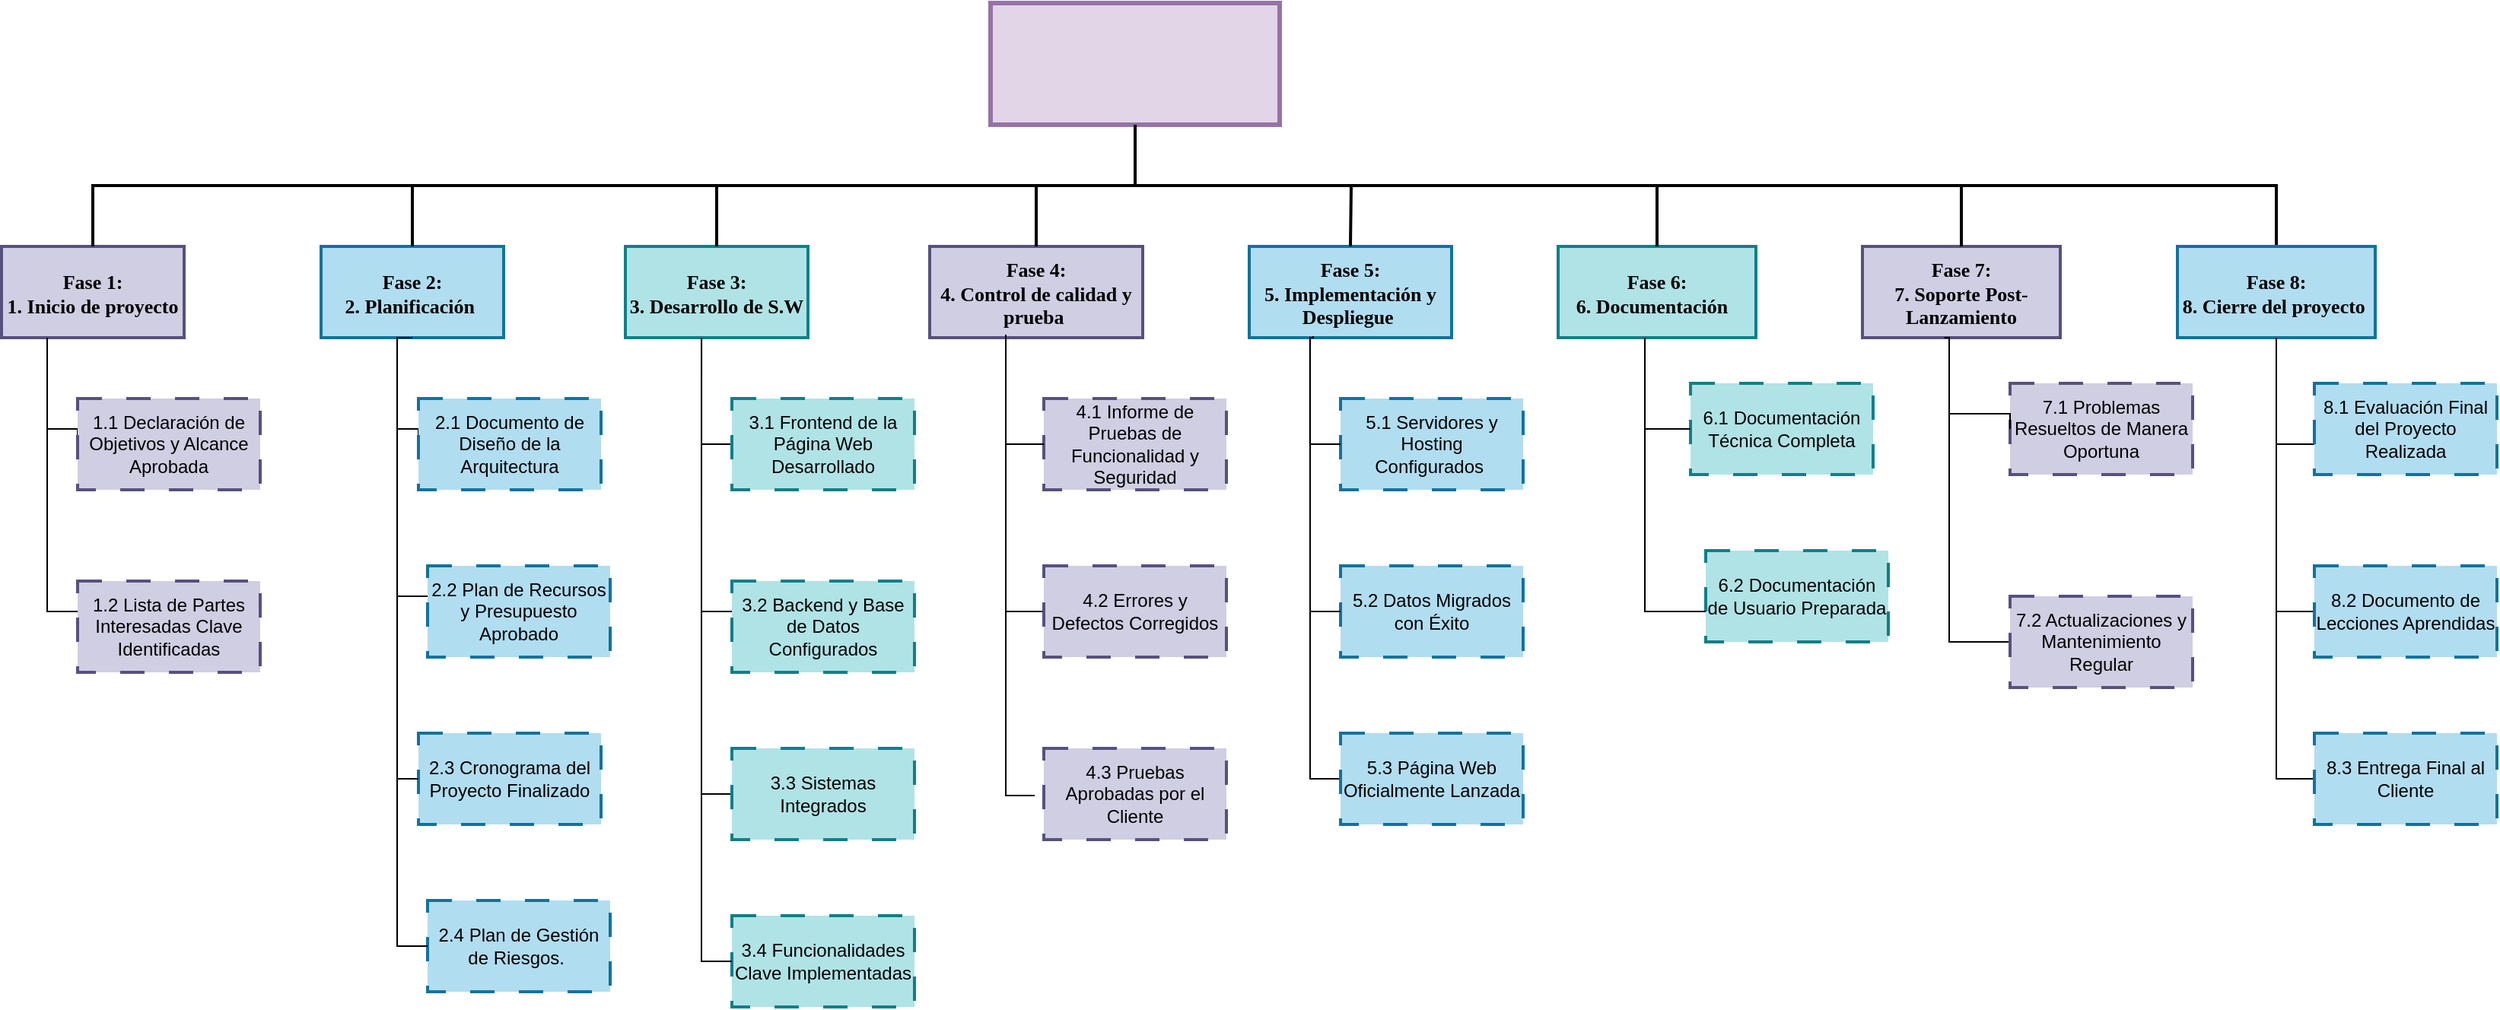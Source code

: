 <mxfile version="24.7.13" pages="2">
  <diagram name="Página-1" id="dmavFgnjhd2z2ebTDOk5">
    <mxGraphModel dx="574" dy="543" grid="1" gridSize="10" guides="1" tooltips="1" connect="1" arrows="1" fold="1" page="1" pageScale="1" pageWidth="827" pageHeight="1169" math="0" shadow="0">
      <root>
        <mxCell id="0" />
        <mxCell id="1" parent="0" />
        <mxCell id="fni1aQUFRlmlosRBr0KQ-1" style="edgeStyle=orthogonalEdgeStyle;rounded=0;orthogonalLoop=1;jettySize=auto;html=1;endArrow=none;endFill=0;entryX=0.5;entryY=0;entryDx=0;entryDy=0;strokeWidth=2;" edge="1" parent="1" source="fni1aQUFRlmlosRBr0KQ-2" target="fni1aQUFRlmlosRBr0KQ-17">
          <mxGeometry relative="1" as="geometry">
            <Array as="points">
              <mxPoint x="825" y="140" />
              <mxPoint x="1575" y="140" />
            </Array>
          </mxGeometry>
        </mxCell>
        <mxCell id="fni1aQUFRlmlosRBr0KQ-2" value="&lt;div&gt;&lt;br&gt;&lt;/div&gt;&lt;div&gt;&lt;br&gt;&lt;/div&gt;" style="rounded=0;whiteSpace=wrap;html=1;fillColor=#e1d5e7;strokeColor=#9673a6;strokeWidth=3;fontStyle=1;fontFamily=Lucida Console;fontSize=13;gradientColor=none;" vertex="1" parent="1">
          <mxGeometry x="730" y="20" width="190" height="80" as="geometry" />
        </mxCell>
        <mxCell id="fni1aQUFRlmlosRBr0KQ-3" style="edgeStyle=orthogonalEdgeStyle;rounded=0;orthogonalLoop=1;jettySize=auto;html=1;entryX=0;entryY=0.5;entryDx=0;entryDy=0;endArrow=none;endFill=0;" edge="1" parent="1" source="fni1aQUFRlmlosRBr0KQ-4" target="fni1aQUFRlmlosRBr0KQ-25">
          <mxGeometry relative="1" as="geometry">
            <Array as="points">
              <mxPoint x="110" y="300" />
              <mxPoint x="130" y="300" />
            </Array>
          </mxGeometry>
        </mxCell>
        <mxCell id="fni1aQUFRlmlosRBr0KQ-4" value="Fase 1: &lt;br&gt;1. Inicio de proyecto&lt;span id=&quot;docs-internal-guid-090d682f-7fff-e78a-64ff-5123927d296b&quot; style=&quot;font-size: 13px;&quot;&gt;&lt;/span&gt;&lt;span id=&quot;docs-internal-guid-090d682f-7fff-e78a-64ff-5123927d296b&quot; style=&quot;font-size: 13px;&quot;&gt;&lt;/span&gt;&lt;span id=&quot;docs-internal-guid-090d682f-7fff-e78a-64ff-5123927d296b&quot; style=&quot;font-size: 13px;&quot;&gt;&lt;/span&gt;&lt;span id=&quot;docs-internal-guid-090d682f-7fff-e78a-64ff-5123927d296b&quot; style=&quot;font-size: 13px;&quot;&gt;&lt;/span&gt;&lt;span id=&quot;docs-internal-guid-090d682f-7fff-e78a-64ff-5123927d296b&quot; style=&quot;font-size: 13px;&quot;&gt;&lt;/span&gt;&lt;span id=&quot;docs-internal-guid-090d682f-7fff-e78a-64ff-5123927d296b&quot; style=&quot;font-size: 13px;&quot;&gt;&lt;/span&gt;&lt;span id=&quot;docs-internal-guid-090d682f-7fff-e78a-64ff-5123927d296b&quot; style=&quot;font-size: 13px;&quot;&gt;&lt;/span&gt;" style="rounded=0;whiteSpace=wrap;html=1;fillColor=#d0cee2;strokeColor=#56517e;strokeWidth=2;fontFamily=Comic Sans MS;fontSize=13;fontStyle=1;spacingTop=1;spacing=0;spacingLeft=0;" vertex="1" parent="1">
          <mxGeometry x="80" y="180" width="120" height="60" as="geometry" />
        </mxCell>
        <mxCell id="fni1aQUFRlmlosRBr0KQ-5" style="edgeStyle=orthogonalEdgeStyle;rounded=0;orthogonalLoop=1;jettySize=auto;html=1;entryX=0;entryY=0.5;entryDx=0;entryDy=0;endArrow=none;endFill=0;" edge="1" parent="1" source="fni1aQUFRlmlosRBr0KQ-6" target="fni1aQUFRlmlosRBr0KQ-28">
          <mxGeometry relative="1" as="geometry">
            <Array as="points">
              <mxPoint x="340" y="300" />
              <mxPoint x="354" y="300" />
            </Array>
          </mxGeometry>
        </mxCell>
        <mxCell id="fni1aQUFRlmlosRBr0KQ-6" value="Fase 2: &lt;br&gt;2. Planificación&amp;nbsp;" style="rounded=0;whiteSpace=wrap;html=1;fillColor=#b1ddf0;strokeColor=#10739e;strokeWidth=2;fontFamily=Comic Sans MS;fontSize=13;fontStyle=1;spacingTop=1;spacing=0;spacingLeft=0;" vertex="1" parent="1">
          <mxGeometry x="290" y="180" width="120" height="60" as="geometry" />
        </mxCell>
        <mxCell id="fni1aQUFRlmlosRBr0KQ-7" style="edgeStyle=orthogonalEdgeStyle;rounded=0;orthogonalLoop=1;jettySize=auto;html=1;entryX=0;entryY=0.5;entryDx=0;entryDy=0;endArrow=none;endFill=0;" edge="1" parent="1" source="fni1aQUFRlmlosRBr0KQ-8" target="fni1aQUFRlmlosRBr0KQ-38">
          <mxGeometry relative="1" as="geometry">
            <Array as="points">
              <mxPoint x="540" y="540" />
            </Array>
          </mxGeometry>
        </mxCell>
        <mxCell id="fni1aQUFRlmlosRBr0KQ-8" value="Fase 3: &lt;br&gt;3. Desarrollo de S.W" style="rounded=0;whiteSpace=wrap;html=1;fillColor=#b0e3e6;strokeColor=#0e8088;strokeWidth=2;fontFamily=Comic Sans MS;fontSize=13;fontStyle=1;spacingTop=1;spacing=0;spacingLeft=0;" vertex="1" parent="1">
          <mxGeometry x="490" y="180" width="120" height="60" as="geometry" />
        </mxCell>
        <mxCell id="fni1aQUFRlmlosRBr0KQ-9" style="edgeStyle=orthogonalEdgeStyle;rounded=0;orthogonalLoop=1;jettySize=auto;html=1;entryX=-0.05;entryY=0.517;entryDx=0;entryDy=0;endArrow=none;endFill=0;entryPerimeter=0;" edge="1" parent="1" source="fni1aQUFRlmlosRBr0KQ-10" target="fni1aQUFRlmlosRBr0KQ-41">
          <mxGeometry relative="1" as="geometry">
            <Array as="points">
              <mxPoint x="740" y="541" />
            </Array>
            <mxPoint x="765" y="640" as="targetPoint" />
          </mxGeometry>
        </mxCell>
        <mxCell id="fni1aQUFRlmlosRBr0KQ-10" value="Fase 4: &lt;br&gt;4. Control de calidad y prueba&amp;nbsp;" style="rounded=0;whiteSpace=wrap;html=1;fillColor=#d0cee2;strokeColor=#56517e;strokeWidth=2;fontFamily=Comic Sans MS;fontSize=13;fontStyle=1;spacingTop=1;spacing=0;spacingLeft=0;" vertex="1" parent="1">
          <mxGeometry x="690" y="180" width="140" height="60" as="geometry" />
        </mxCell>
        <mxCell id="fni1aQUFRlmlosRBr0KQ-11" style="edgeStyle=orthogonalEdgeStyle;rounded=0;orthogonalLoop=1;jettySize=auto;html=1;entryX=0;entryY=0.5;entryDx=0;entryDy=0;endArrow=none;endFill=0;" edge="1" parent="1" source="fni1aQUFRlmlosRBr0KQ-12" target="fni1aQUFRlmlosRBr0KQ-45">
          <mxGeometry relative="1" as="geometry">
            <Array as="points">
              <mxPoint x="940" y="530" />
            </Array>
          </mxGeometry>
        </mxCell>
        <mxCell id="fni1aQUFRlmlosRBr0KQ-12" value="Fase 5:&lt;br&gt;5. Implementación y Despliegue&amp;nbsp;" style="rounded=0;whiteSpace=wrap;html=1;fillColor=#b1ddf0;strokeColor=#10739e;strokeWidth=2;fontFamily=Comic Sans MS;fontSize=13;fontStyle=1;spacingTop=1;spacing=0;spacingLeft=0;" vertex="1" parent="1">
          <mxGeometry x="900" y="180" width="133" height="60" as="geometry" />
        </mxCell>
        <mxCell id="fni1aQUFRlmlosRBr0KQ-13" value="Fase 6:&lt;br&gt;6. Documentación&amp;nbsp;&amp;nbsp;" style="rounded=0;whiteSpace=wrap;html=1;fillColor=#b0e3e6;strokeColor=#0e8088;strokeWidth=2;fontFamily=Comic Sans MS;fontSize=13;fontStyle=1;spacingTop=1;spacing=0;spacingLeft=0;" vertex="1" parent="1">
          <mxGeometry x="1103" y="180" width="130" height="60" as="geometry" />
        </mxCell>
        <mxCell id="fni1aQUFRlmlosRBr0KQ-14" style="edgeStyle=orthogonalEdgeStyle;rounded=0;orthogonalLoop=1;jettySize=auto;html=1;entryX=0;entryY=0.5;entryDx=0;entryDy=0;endArrow=none;endFill=0;" edge="1" parent="1" target="fni1aQUFRlmlosRBr0KQ-52">
          <mxGeometry relative="1" as="geometry">
            <mxPoint x="1359.999" y="240" as="sourcePoint" />
            <mxPoint x="1379.97" y="530" as="targetPoint" />
            <Array as="points">
              <mxPoint x="1360" y="440" />
            </Array>
          </mxGeometry>
        </mxCell>
        <mxCell id="fni1aQUFRlmlosRBr0KQ-15" value="Fase 7: &lt;br&gt;7. Soporte Post-Lanzamiento" style="rounded=0;whiteSpace=wrap;html=1;fillColor=#d0cee2;strokeColor=#56517e;strokeWidth=2;fontFamily=Comic Sans MS;fontSize=13;fontStyle=1;spacingTop=1;spacing=0;spacingLeft=0;" vertex="1" parent="1">
          <mxGeometry x="1303" y="180" width="130" height="60" as="geometry" />
        </mxCell>
        <mxCell id="fni1aQUFRlmlosRBr0KQ-16" style="edgeStyle=orthogonalEdgeStyle;rounded=0;orthogonalLoop=1;jettySize=auto;html=1;entryX=0;entryY=0.5;entryDx=0;entryDy=0;endArrow=none;endFill=0;" edge="1" parent="1" source="fni1aQUFRlmlosRBr0KQ-17" target="fni1aQUFRlmlosRBr0KQ-60">
          <mxGeometry relative="1" as="geometry" />
        </mxCell>
        <mxCell id="fni1aQUFRlmlosRBr0KQ-17" value="Fase 8:&lt;br&gt;8. Cierre del proyecto&amp;nbsp;" style="rounded=0;whiteSpace=wrap;html=1;fillColor=#b1ddf0;strokeColor=#10739e;strokeWidth=2;fontSize=13;fontFamily=Comic Sans MS;fontStyle=1;spacingTop=1;spacing=0;spacingLeft=0;" vertex="1" parent="1">
          <mxGeometry x="1510" y="180" width="130" height="60" as="geometry" />
        </mxCell>
        <mxCell id="fni1aQUFRlmlosRBr0KQ-18" style="edgeStyle=orthogonalEdgeStyle;rounded=0;orthogonalLoop=1;jettySize=auto;html=1;entryX=0.5;entryY=0;entryDx=0;entryDy=0;endArrow=none;endFill=0;exitX=0.5;exitY=1;exitDx=0;exitDy=0;strokeWidth=2;" edge="1" parent="1" source="fni1aQUFRlmlosRBr0KQ-2" target="fni1aQUFRlmlosRBr0KQ-4">
          <mxGeometry relative="1" as="geometry">
            <Array as="points">
              <mxPoint x="825" y="140" />
              <mxPoint x="140" y="140" />
            </Array>
          </mxGeometry>
        </mxCell>
        <mxCell id="fni1aQUFRlmlosRBr0KQ-19" value="" style="endArrow=none;html=1;rounded=0;entryX=0.5;entryY=0;entryDx=0;entryDy=0;strokeWidth=2;fontStyle=1" edge="1" parent="1" target="fni1aQUFRlmlosRBr0KQ-6">
          <mxGeometry width="50" height="50" relative="1" as="geometry">
            <mxPoint x="350" y="140" as="sourcePoint" />
            <mxPoint x="510" y="350" as="targetPoint" />
          </mxGeometry>
        </mxCell>
        <mxCell id="fni1aQUFRlmlosRBr0KQ-20" value="" style="endArrow=none;html=1;rounded=0;exitX=0.5;exitY=0;exitDx=0;exitDy=0;strokeWidth=2;fontStyle=1" edge="1" parent="1" source="fni1aQUFRlmlosRBr0KQ-8">
          <mxGeometry width="50" height="50" relative="1" as="geometry">
            <mxPoint x="480" y="350" as="sourcePoint" />
            <mxPoint x="550" y="140" as="targetPoint" />
          </mxGeometry>
        </mxCell>
        <mxCell id="fni1aQUFRlmlosRBr0KQ-21" value="" style="endArrow=none;html=1;rounded=0;entryX=0.5;entryY=0;entryDx=0;entryDy=0;strokeWidth=2;fontStyle=1" edge="1" parent="1" target="fni1aQUFRlmlosRBr0KQ-10">
          <mxGeometry width="50" height="50" relative="1" as="geometry">
            <mxPoint x="760" y="140" as="sourcePoint" />
            <mxPoint x="650" y="280" as="targetPoint" />
          </mxGeometry>
        </mxCell>
        <mxCell id="fni1aQUFRlmlosRBr0KQ-22" value="" style="endArrow=none;html=1;rounded=0;entryX=0.5;entryY=0;entryDx=0;entryDy=0;strokeWidth=2;fontStyle=1" edge="1" parent="1" target="fni1aQUFRlmlosRBr0KQ-12">
          <mxGeometry width="50" height="50" relative="1" as="geometry">
            <mxPoint x="967" y="140" as="sourcePoint" />
            <mxPoint x="1003" y="320" as="targetPoint" />
          </mxGeometry>
        </mxCell>
        <mxCell id="fni1aQUFRlmlosRBr0KQ-23" value="" style="endArrow=none;html=1;rounded=0;entryX=0.5;entryY=0;entryDx=0;entryDy=0;strokeWidth=2;fontStyle=1" edge="1" parent="1" target="fni1aQUFRlmlosRBr0KQ-13">
          <mxGeometry width="50" height="50" relative="1" as="geometry">
            <mxPoint x="1168" y="140" as="sourcePoint" />
            <mxPoint x="1127" y="180" as="targetPoint" />
          </mxGeometry>
        </mxCell>
        <mxCell id="fni1aQUFRlmlosRBr0KQ-24" value="" style="endArrow=none;html=1;rounded=0;exitX=0.5;exitY=0;exitDx=0;exitDy=0;strokeWidth=2;fontStyle=1" edge="1" parent="1" source="fni1aQUFRlmlosRBr0KQ-15">
          <mxGeometry width="50" height="50" relative="1" as="geometry">
            <mxPoint x="1013" y="400" as="sourcePoint" />
            <mxPoint x="1368" y="140" as="targetPoint" />
          </mxGeometry>
        </mxCell>
        <mxCell id="fni1aQUFRlmlosRBr0KQ-25" value="1.1 Declaración de Objetivos y Alcance Aprobada" style="rounded=0;whiteSpace=wrap;html=1;fillColor=#d0cee2;strokeColor=#56517e;strokeWidth=2;dashed=1;dashPattern=8 8;" vertex="1" parent="1">
          <mxGeometry x="130" y="280" width="120" height="60" as="geometry" />
        </mxCell>
        <mxCell id="fni1aQUFRlmlosRBr0KQ-26" style="edgeStyle=orthogonalEdgeStyle;rounded=0;orthogonalLoop=1;jettySize=auto;html=1;entryX=0.25;entryY=1;entryDx=0;entryDy=0;endArrow=none;endFill=0;" edge="1" parent="1" source="fni1aQUFRlmlosRBr0KQ-27" target="fni1aQUFRlmlosRBr0KQ-4">
          <mxGeometry relative="1" as="geometry">
            <Array as="points">
              <mxPoint x="110" y="420" />
            </Array>
          </mxGeometry>
        </mxCell>
        <mxCell id="fni1aQUFRlmlosRBr0KQ-27" value="1.2 Lista de Partes Interesadas Clave Identificadas" style="rounded=0;whiteSpace=wrap;html=1;fillColor=#d0cee2;strokeColor=#56517e;strokeWidth=2;dashed=1;dashPattern=8 8;" vertex="1" parent="1">
          <mxGeometry x="130" y="400" width="120" height="60" as="geometry" />
        </mxCell>
        <mxCell id="fni1aQUFRlmlosRBr0KQ-28" value="&lt;font style=&quot;font-size: 12px;&quot;&gt;&lt;font face=&quot;Arial, sans-serif&quot;&gt;2.1 Documento de Diseño de la Arquitectura&lt;/font&gt;&lt;br&gt;&lt;/font&gt;" style="rounded=0;whiteSpace=wrap;html=1;fillColor=#b1ddf0;strokeColor=#10739e;strokeWidth=2;dashed=1;dashPattern=8 8;" vertex="1" parent="1">
          <mxGeometry x="354" y="280" width="120" height="60" as="geometry" />
        </mxCell>
        <mxCell id="fni1aQUFRlmlosRBr0KQ-29" style="edgeStyle=orthogonalEdgeStyle;rounded=0;orthogonalLoop=1;jettySize=auto;html=1;entryX=0.5;entryY=1;entryDx=0;entryDy=0;endArrow=none;endFill=0;" edge="1" parent="1" source="fni1aQUFRlmlosRBr0KQ-30" target="fni1aQUFRlmlosRBr0KQ-6">
          <mxGeometry relative="1" as="geometry">
            <Array as="points">
              <mxPoint x="340" y="410" />
              <mxPoint x="340" y="240" />
            </Array>
          </mxGeometry>
        </mxCell>
        <mxCell id="fni1aQUFRlmlosRBr0KQ-30" value="2.2 Plan de Recursos y Presupuesto Aprobado" style="rounded=0;whiteSpace=wrap;html=1;fillColor=#b1ddf0;strokeColor=#10739e;strokeWidth=2;dashed=1;dashPattern=8 8;" vertex="1" parent="1">
          <mxGeometry x="360" y="390" width="120" height="60" as="geometry" />
        </mxCell>
        <mxCell id="fni1aQUFRlmlosRBr0KQ-31" value="&lt;font face=&quot;Arial, sans-serif&quot;&gt;2.3 Cronograma del Proyecto Finalizado&lt;/font&gt;" style="rounded=0;whiteSpace=wrap;html=1;fillColor=#b1ddf0;strokeColor=#10739e;strokeWidth=2;dashed=1;dashPattern=8 8;" vertex="1" parent="1">
          <mxGeometry x="354" y="500" width="120" height="60" as="geometry" />
        </mxCell>
        <mxCell id="fni1aQUFRlmlosRBr0KQ-32" value="&lt;div style=&quot;&quot;&gt;&lt;span style=&quot;background-color: initial;&quot;&gt;&lt;font face=&quot;Arial, sans-serif&quot;&gt;2.4 Plan de Gestión de Riesgos.&amp;nbsp;&lt;/font&gt;&lt;/span&gt;&lt;/div&gt;" style="rounded=0;whiteSpace=wrap;html=1;fillColor=#b1ddf0;strokeColor=#10739e;strokeWidth=2;dashed=1;dashPattern=8 8;align=center;" vertex="1" parent="1">
          <mxGeometry x="360" y="610" width="120" height="60" as="geometry" />
        </mxCell>
        <mxCell id="fni1aQUFRlmlosRBr0KQ-33" style="edgeStyle=orthogonalEdgeStyle;rounded=0;orthogonalLoop=1;jettySize=auto;html=1;entryX=0.431;entryY=1;entryDx=0;entryDy=0;entryPerimeter=0;endArrow=none;endFill=0;" edge="1" parent="1" source="fni1aQUFRlmlosRBr0KQ-31" target="fni1aQUFRlmlosRBr0KQ-6">
          <mxGeometry relative="1" as="geometry">
            <Array as="points">
              <mxPoint x="340" y="530" />
              <mxPoint x="340" y="240" />
            </Array>
          </mxGeometry>
        </mxCell>
        <mxCell id="fni1aQUFRlmlosRBr0KQ-34" style="edgeStyle=orthogonalEdgeStyle;rounded=0;orthogonalLoop=1;jettySize=auto;html=1;endArrow=none;endFill=0;" edge="1" parent="1" source="fni1aQUFRlmlosRBr0KQ-32">
          <mxGeometry relative="1" as="geometry">
            <mxPoint x="341" y="240" as="targetPoint" />
            <Array as="points">
              <mxPoint x="340" y="640" />
              <mxPoint x="340" y="240" />
            </Array>
          </mxGeometry>
        </mxCell>
        <mxCell id="fni1aQUFRlmlosRBr0KQ-35" style="edgeStyle=orthogonalEdgeStyle;rounded=0;orthogonalLoop=1;jettySize=auto;html=1;endArrow=none;endFill=0;" edge="1" parent="1" source="fni1aQUFRlmlosRBr0KQ-36">
          <mxGeometry relative="1" as="geometry">
            <mxPoint x="540" y="250" as="targetPoint" />
            <Array as="points">
              <mxPoint x="540" y="310" />
              <mxPoint x="540" y="240" />
            </Array>
          </mxGeometry>
        </mxCell>
        <mxCell id="fni1aQUFRlmlosRBr0KQ-36" value="&lt;font style=&quot;font-size: 12px;&quot;&gt;3.1 Frontend de la Página Web Desarrollado&lt;br&gt;&lt;/font&gt;" style="rounded=0;whiteSpace=wrap;html=1;fillColor=#b0e3e6;strokeColor=#0e8088;strokeWidth=2;dashed=1;dashPattern=8 8;" vertex="1" parent="1">
          <mxGeometry x="560" y="280" width="120" height="60" as="geometry" />
        </mxCell>
        <mxCell id="fni1aQUFRlmlosRBr0KQ-37" value="&lt;font style=&quot;font-size: 12px;&quot;&gt;4.1 Informe de Pruebas de Funcionalidad y Seguridad&lt;br&gt;&lt;/font&gt;" style="rounded=0;whiteSpace=wrap;html=1;fillColor=#d0cee2;strokeColor=#56517e;strokeWidth=2;dashed=1;dashPattern=8 8;" vertex="1" parent="1">
          <mxGeometry x="765" y="280" width="120" height="60" as="geometry" />
        </mxCell>
        <mxCell id="fni1aQUFRlmlosRBr0KQ-38" value="&lt;font style=&quot;font-size: 12px;&quot;&gt;3.3 Sistemas Integrados&lt;br&gt;&lt;/font&gt;" style="rounded=0;whiteSpace=wrap;html=1;fillColor=#b0e3e6;strokeColor=#0e8088;strokeWidth=2;dashed=1;dashPattern=8 8;" vertex="1" parent="1">
          <mxGeometry x="560" y="510" width="120" height="60" as="geometry" />
        </mxCell>
        <mxCell id="fni1aQUFRlmlosRBr0KQ-39" value="&lt;font style=&quot;font-size: 12px;&quot;&gt;3.2 Backend y Base de Datos Configurados&lt;br&gt;&lt;/font&gt;" style="rounded=0;whiteSpace=wrap;html=1;fillColor=#b0e3e6;strokeColor=#0e8088;strokeWidth=2;dashed=1;dashPattern=8 8;" vertex="1" parent="1">
          <mxGeometry x="560.0" y="400.0" width="120" height="60" as="geometry" />
        </mxCell>
        <mxCell id="fni1aQUFRlmlosRBr0KQ-40" style="edgeStyle=orthogonalEdgeStyle;rounded=0;orthogonalLoop=1;jettySize=auto;html=1;entryX=0.417;entryY=1;entryDx=0;entryDy=0;entryPerimeter=0;endArrow=none;endFill=0;" edge="1" parent="1" source="fni1aQUFRlmlosRBr0KQ-39" target="fni1aQUFRlmlosRBr0KQ-8">
          <mxGeometry relative="1" as="geometry">
            <Array as="points">
              <mxPoint x="540" y="420" />
            </Array>
          </mxGeometry>
        </mxCell>
        <mxCell id="fni1aQUFRlmlosRBr0KQ-41" value="&lt;font style=&quot;font-size: 12px;&quot;&gt;4.3 Pruebas Aprobadas por el Cliente&lt;br&gt;&lt;/font&gt;" style="rounded=0;whiteSpace=wrap;html=1;fillColor=#d0cee2;strokeColor=#56517e;strokeWidth=2;dashed=1;dashPattern=8 8;" vertex="1" parent="1">
          <mxGeometry x="765" y="510" width="120" height="60" as="geometry" />
        </mxCell>
        <mxCell id="fni1aQUFRlmlosRBr0KQ-42" style="edgeStyle=orthogonalEdgeStyle;rounded=0;orthogonalLoop=1;jettySize=auto;html=1;endArrow=none;endFill=0;" edge="1" parent="1" source="fni1aQUFRlmlosRBr0KQ-37">
          <mxGeometry relative="1" as="geometry">
            <mxPoint x="740" y="239" as="targetPoint" />
            <Array as="points">
              <mxPoint x="740" y="310" />
              <mxPoint x="740" y="239" />
            </Array>
          </mxGeometry>
        </mxCell>
        <mxCell id="fni1aQUFRlmlosRBr0KQ-43" style="edgeStyle=orthogonalEdgeStyle;rounded=0;orthogonalLoop=1;jettySize=auto;html=1;endArrow=none;endFill=0;" edge="1" parent="1" source="fni1aQUFRlmlosRBr0KQ-63">
          <mxGeometry relative="1" as="geometry">
            <mxPoint x="740" y="240" as="targetPoint" />
            <Array as="points">
              <mxPoint x="740" y="420" />
              <mxPoint x="740" y="238" />
            </Array>
          </mxGeometry>
        </mxCell>
        <mxCell id="fni1aQUFRlmlosRBr0KQ-44" value="&lt;font style=&quot;font-size: 12px;&quot;&gt;5.1 Servidores y Hosting Configurados&amp;nbsp;&lt;br&gt;&lt;/font&gt;" style="rounded=0;whiteSpace=wrap;html=1;fillColor=#b1ddf0;strokeColor=#10739e;strokeWidth=2;dashed=1;dashPattern=8 8;" vertex="1" parent="1">
          <mxGeometry x="960" y="280" width="120" height="60" as="geometry" />
        </mxCell>
        <mxCell id="fni1aQUFRlmlosRBr0KQ-45" value="&lt;font style=&quot;font-size: 12px;&quot;&gt;5.3 Página Web Oficialmente Lanzada&lt;br&gt;&lt;/font&gt;" style="rounded=0;whiteSpace=wrap;html=1;fillColor=#b1ddf0;strokeColor=#10739e;strokeWidth=2;dashed=1;dashPattern=8 8;" vertex="1" parent="1">
          <mxGeometry x="960" y="500" width="120" height="60" as="geometry" />
        </mxCell>
        <mxCell id="fni1aQUFRlmlosRBr0KQ-46" value="&lt;font style=&quot;font-size: 12px;&quot;&gt;5.2 Datos Migrados con Éxito&lt;br&gt;&lt;/font&gt;" style="rounded=0;whiteSpace=wrap;html=1;fillColor=#b1ddf0;strokeColor=#10739e;strokeWidth=2;dashed=1;fontStyle=0;dashPattern=8 8;" vertex="1" parent="1">
          <mxGeometry x="960" y="390" width="120" height="60" as="geometry" />
        </mxCell>
        <mxCell id="fni1aQUFRlmlosRBr0KQ-47" style="edgeStyle=orthogonalEdgeStyle;rounded=0;orthogonalLoop=1;jettySize=auto;html=1;entryX=0.316;entryY=0.983;entryDx=0;entryDy=0;entryPerimeter=0;endArrow=none;endFill=0;" edge="1" parent="1" source="fni1aQUFRlmlosRBr0KQ-46" target="fni1aQUFRlmlosRBr0KQ-12">
          <mxGeometry relative="1" as="geometry">
            <Array as="points">
              <mxPoint x="940" y="420" />
              <mxPoint x="940" y="240" />
              <mxPoint x="942" y="240" />
            </Array>
          </mxGeometry>
        </mxCell>
        <mxCell id="fni1aQUFRlmlosRBr0KQ-48" style="edgeStyle=orthogonalEdgeStyle;rounded=0;orthogonalLoop=1;jettySize=auto;html=1;entryX=0.3;entryY=1.017;entryDx=0;entryDy=0;entryPerimeter=0;endArrow=none;endFill=0;" edge="1" parent="1" source="fni1aQUFRlmlosRBr0KQ-44" target="fni1aQUFRlmlosRBr0KQ-12">
          <mxGeometry relative="1" as="geometry">
            <Array as="points">
              <mxPoint x="940" y="310" />
            </Array>
          </mxGeometry>
        </mxCell>
        <mxCell id="fni1aQUFRlmlosRBr0KQ-49" value="&lt;font style=&quot;font-size: 12px;&quot;&gt;6.1 Documentación Técnica Completa&lt;br&gt;&lt;/font&gt;" style="rounded=0;whiteSpace=wrap;html=1;fillColor=#b0e3e6;strokeColor=#0e8088;strokeWidth=2;dashed=1;dashPattern=8 8;" vertex="1" parent="1">
          <mxGeometry x="1190" y="270" width="120" height="60" as="geometry" />
        </mxCell>
        <mxCell id="fni1aQUFRlmlosRBr0KQ-50" value="&lt;font style=&quot;font-size: 12px;&quot;&gt;6.2 Documentación de Usuario Preparada&lt;br&gt;&lt;/font&gt;" style="rounded=0;whiteSpace=wrap;html=1;fillColor=#b0e3e6;strokeColor=#0e8088;strokeWidth=2;dashed=1;dashPattern=8 8;" vertex="1" parent="1">
          <mxGeometry x="1200" y="380" width="120" height="60" as="geometry" />
        </mxCell>
        <mxCell id="fni1aQUFRlmlosRBr0KQ-51" value="&lt;font style=&quot;font-size: 12px;&quot;&gt;7.1 Problemas Resueltos de Manera Oportuna&lt;br&gt;&lt;/font&gt;" style="rounded=0;whiteSpace=wrap;html=1;fillColor=#d0cee2;strokeColor=#56517e;strokeWidth=2;dashed=1;dashPattern=8 8;" vertex="1" parent="1">
          <mxGeometry x="1400" y="270" width="120" height="60" as="geometry" />
        </mxCell>
        <mxCell id="fni1aQUFRlmlosRBr0KQ-52" value="&lt;font style=&quot;font-size: 12px;&quot;&gt;7.2 Actualizaciones y Mantenimiento Regular&lt;br&gt;&lt;/font&gt;" style="rounded=0;whiteSpace=wrap;html=1;fillColor=#d0cee2;strokeColor=#56517e;strokeWidth=2;dashed=1;dashPattern=8 8;" vertex="1" parent="1">
          <mxGeometry x="1400" y="410" width="120" height="60" as="geometry" />
        </mxCell>
        <mxCell id="fni1aQUFRlmlosRBr0KQ-53" style="edgeStyle=orthogonalEdgeStyle;rounded=0;orthogonalLoop=1;jettySize=auto;html=1;entryX=0.445;entryY=1;entryDx=0;entryDy=0;entryPerimeter=0;endArrow=none;endFill=0;" edge="1" parent="1" source="fni1aQUFRlmlosRBr0KQ-49" target="fni1aQUFRlmlosRBr0KQ-13">
          <mxGeometry relative="1" as="geometry">
            <Array as="points">
              <mxPoint x="1160" y="300" />
              <mxPoint x="1160" y="240" />
            </Array>
          </mxGeometry>
        </mxCell>
        <mxCell id="fni1aQUFRlmlosRBr0KQ-54" style="edgeStyle=orthogonalEdgeStyle;rounded=0;orthogonalLoop=1;jettySize=auto;html=1;endArrow=none;endFill=0;" edge="1" parent="1" source="fni1aQUFRlmlosRBr0KQ-50">
          <mxGeometry relative="1" as="geometry">
            <mxPoint x="1160" y="240" as="targetPoint" />
            <Array as="points">
              <mxPoint x="1160" y="420" />
            </Array>
          </mxGeometry>
        </mxCell>
        <mxCell id="fni1aQUFRlmlosRBr0KQ-55" style="edgeStyle=orthogonalEdgeStyle;rounded=0;orthogonalLoop=1;jettySize=auto;html=1;entryX=0.343;entryY=0.993;entryDx=0;entryDy=0;entryPerimeter=0;endArrow=none;endFill=0;exitX=0;exitY=0.5;exitDx=0;exitDy=0;" edge="1" parent="1" source="fni1aQUFRlmlosRBr0KQ-51">
          <mxGeometry relative="1" as="geometry">
            <mxPoint x="1379.21" y="420.449" as="sourcePoint" />
            <mxPoint x="1356.8" y="240.0" as="targetPoint" />
            <Array as="points">
              <mxPoint x="1400" y="290" />
              <mxPoint x="1360" y="290" />
              <mxPoint x="1360" y="240" />
            </Array>
          </mxGeometry>
        </mxCell>
        <mxCell id="fni1aQUFRlmlosRBr0KQ-56" style="edgeStyle=orthogonalEdgeStyle;rounded=0;orthogonalLoop=1;jettySize=auto;html=1;endArrow=none;endFill=0;" edge="1" parent="1" source="fni1aQUFRlmlosRBr0KQ-57" target="fni1aQUFRlmlosRBr0KQ-17">
          <mxGeometry relative="1" as="geometry">
            <Array as="points">
              <mxPoint x="1575" y="310" />
            </Array>
          </mxGeometry>
        </mxCell>
        <mxCell id="fni1aQUFRlmlosRBr0KQ-57" value="&lt;font style=&quot;font-size: 12px;&quot;&gt;8.1 Evaluación Final del Proyecto Realizada&lt;br&gt;&lt;/font&gt;" style="rounded=0;whiteSpace=wrap;html=1;fillColor=#b1ddf0;strokeColor=#10739e;strokeWidth=2;dashed=1;dashPattern=8 8;" vertex="1" parent="1">
          <mxGeometry x="1600" y="270" width="120" height="60" as="geometry" />
        </mxCell>
        <mxCell id="fni1aQUFRlmlosRBr0KQ-58" style="edgeStyle=orthogonalEdgeStyle;rounded=0;orthogonalLoop=1;jettySize=auto;html=1;entryX=0.5;entryY=1;entryDx=0;entryDy=0;endArrow=none;endFill=0;" edge="1" parent="1" source="fni1aQUFRlmlosRBr0KQ-59" target="fni1aQUFRlmlosRBr0KQ-17">
          <mxGeometry relative="1" as="geometry">
            <Array as="points">
              <mxPoint x="1575" y="420" />
            </Array>
          </mxGeometry>
        </mxCell>
        <mxCell id="fni1aQUFRlmlosRBr0KQ-59" value="&lt;font style=&quot;font-size: 12px;&quot;&gt;8.2 Documento de Lecciones Aprendidas&lt;br&gt;&lt;/font&gt;" style="rounded=0;whiteSpace=wrap;html=1;fillColor=#b1ddf0;strokeColor=#10739e;strokeWidth=2;dashed=1;dashPattern=8 8;" vertex="1" parent="1">
          <mxGeometry x="1600" y="390" width="120" height="60" as="geometry" />
        </mxCell>
        <mxCell id="fni1aQUFRlmlosRBr0KQ-60" value="&lt;font style=&quot;font-size: 12px;&quot;&gt;8.3 Entrega Final al Cliente&lt;br&gt;&lt;/font&gt;" style="rounded=0;whiteSpace=wrap;html=1;fillColor=#b1ddf0;strokeColor=#10739e;strokeWidth=2;dashed=1;dashPattern=8 8;" vertex="1" parent="1">
          <mxGeometry x="1600" y="500" width="120" height="60" as="geometry" />
        </mxCell>
        <mxCell id="fni1aQUFRlmlosRBr0KQ-61" value="3.4 Funcionalidades Clave Implementadas" style="rounded=0;whiteSpace=wrap;html=1;fillColor=#b0e3e6;strokeColor=#0e8088;dashed=1;dashPattern=8 8;strokeWidth=2;" vertex="1" parent="1">
          <mxGeometry x="560" y="620" width="120" height="60" as="geometry" />
        </mxCell>
        <mxCell id="fni1aQUFRlmlosRBr0KQ-62" value="" style="endArrow=none;html=1;rounded=0;entryX=0;entryY=0.5;entryDx=0;entryDy=0;" edge="1" parent="1" target="fni1aQUFRlmlosRBr0KQ-61">
          <mxGeometry width="50" height="50" relative="1" as="geometry">
            <mxPoint x="540" y="240" as="sourcePoint" />
            <mxPoint x="550" y="640" as="targetPoint" />
            <Array as="points">
              <mxPoint x="540" y="650" />
            </Array>
          </mxGeometry>
        </mxCell>
        <mxCell id="fni1aQUFRlmlosRBr0KQ-63" value="&lt;font style=&quot;font-size: 12px;&quot;&gt;4.2 Errores y Defectos Corregidos&lt;br&gt;&lt;/font&gt;" style="rounded=0;whiteSpace=wrap;html=1;fillColor=#d0cee2;strokeColor=#56517e;strokeWidth=2;dashed=1;dashPattern=8 8;" vertex="1" parent="1">
          <mxGeometry x="765" y="390" width="120" height="60" as="geometry" />
        </mxCell>
      </root>
    </mxGraphModel>
  </diagram>
  <diagram name="EDT-Spintech" id="J9vZyVEq92ZjTLi_VWc4">
    <mxGraphModel dx="1342" dy="543" grid="1" gridSize="10" guides="1" tooltips="1" connect="1" arrows="1" fold="1" page="1" pageScale="1" pageWidth="827" pageHeight="1169" math="0" shadow="0">
      <root>
        <mxCell id="sm3dZE9h9LgpM8PGPugP-0" />
        <mxCell id="sm3dZE9h9LgpM8PGPugP-1" parent="sm3dZE9h9LgpM8PGPugP-0" />
        <mxCell id="aq9E51zxRMXDY_1TXscs-17" style="edgeStyle=orthogonalEdgeStyle;rounded=0;orthogonalLoop=1;jettySize=auto;html=1;entryX=0.5;entryY=0;entryDx=0;entryDy=0;endArrow=none;endFill=0;strokeWidth=2;exitX=0.5;exitY=1;exitDx=0;exitDy=0;" parent="sm3dZE9h9LgpM8PGPugP-1" source="sm3dZE9h9LgpM8PGPugP-3" target="sm3dZE9h9LgpM8PGPugP-11" edge="1">
          <mxGeometry relative="1" as="geometry">
            <mxPoint x="820" y="110" as="targetPoint" />
            <Array as="points">
              <mxPoint x="670" y="140" />
              <mxPoint x="760" y="140" />
            </Array>
          </mxGeometry>
        </mxCell>
        <mxCell id="sm3dZE9h9LgpM8PGPugP-3" value="&lt;font face=&quot;Comic Sans MS&quot;&gt;EDT&lt;/font&gt;" style="rounded=0;whiteSpace=wrap;html=1;fillColor=#e1d5e7;strokeColor=#9673a6;strokeWidth=3;fontStyle=1;fontFamily=Lucida Console;fontSize=13;gradientColor=none;" parent="sm3dZE9h9LgpM8PGPugP-1" vertex="1">
          <mxGeometry x="575" y="10" width="190" height="80" as="geometry" />
        </mxCell>
        <mxCell id="sm3dZE9h9LgpM8PGPugP-4" style="edgeStyle=orthogonalEdgeStyle;rounded=0;orthogonalLoop=1;jettySize=auto;html=1;entryX=0;entryY=0.5;entryDx=0;entryDy=0;endArrow=none;endFill=0;" parent="sm3dZE9h9LgpM8PGPugP-1" source="sm3dZE9h9LgpM8PGPugP-5" target="sm3dZE9h9LgpM8PGPugP-26" edge="1">
          <mxGeometry relative="1" as="geometry">
            <Array as="points">
              <mxPoint x="110" y="300" />
              <mxPoint x="130" y="300" />
            </Array>
          </mxGeometry>
        </mxCell>
        <mxCell id="aq9E51zxRMXDY_1TXscs-18" style="edgeStyle=orthogonalEdgeStyle;rounded=0;orthogonalLoop=1;jettySize=auto;html=1;entryX=0;entryY=0.5;entryDx=0;entryDy=0;endArrow=none;endFill=0;" parent="sm3dZE9h9LgpM8PGPugP-1" source="sm3dZE9h9LgpM8PGPugP-5" target="aq9E51zxRMXDY_1TXscs-0" edge="1">
          <mxGeometry relative="1" as="geometry">
            <Array as="points">
              <mxPoint x="110" y="520" />
            </Array>
          </mxGeometry>
        </mxCell>
        <mxCell id="sm3dZE9h9LgpM8PGPugP-5" value="&lt;div&gt;&lt;br&gt;&lt;/div&gt;&lt;table&gt;&lt;tbody&gt;&lt;tr&gt;&lt;td&gt;&lt;h4&gt;&lt;strong&gt;Fase 1: Iniciación&lt;/strong&gt;&lt;/h4&gt;&lt;div&gt;&lt;strong style=&quot;background-color: initial;&quot;&gt;&lt;br&gt;&lt;/strong&gt;&lt;/div&gt;&lt;table&gt;&lt;tbody&gt;&lt;tr&gt;&lt;/tr&gt;&lt;/tbody&gt;&lt;/table&gt;&lt;/td&gt;&lt;/tr&gt;&lt;/tbody&gt;&lt;/table&gt;" style="rounded=0;whiteSpace=wrap;html=1;fillColor=#d0cee2;strokeColor=#56517e;strokeWidth=2;fontFamily=Comic Sans MS;fontSize=13;fontStyle=1;spacingTop=1;spacing=0;spacingLeft=0;" parent="sm3dZE9h9LgpM8PGPugP-1" vertex="1">
          <mxGeometry x="80" y="180" width="120" height="60" as="geometry" />
        </mxCell>
        <mxCell id="sm3dZE9h9LgpM8PGPugP-6" style="edgeStyle=orthogonalEdgeStyle;rounded=0;orthogonalLoop=1;jettySize=auto;html=1;entryX=0;entryY=0.5;entryDx=0;entryDy=0;endArrow=none;endFill=0;" parent="sm3dZE9h9LgpM8PGPugP-1" source="sm3dZE9h9LgpM8PGPugP-7" target="sm3dZE9h9LgpM8PGPugP-29" edge="1">
          <mxGeometry relative="1" as="geometry">
            <Array as="points">
              <mxPoint x="340" y="300" />
              <mxPoint x="354" y="300" />
            </Array>
          </mxGeometry>
        </mxCell>
        <mxCell id="sm3dZE9h9LgpM8PGPugP-7" value="&lt;h4&gt;&lt;strong&gt;Fase 2: Planificación&lt;/strong&gt;&lt;/h4&gt;" style="rounded=0;whiteSpace=wrap;html=1;fillColor=#b1ddf0;strokeColor=#10739e;strokeWidth=2;fontFamily=Comic Sans MS;fontSize=13;fontStyle=1;spacingTop=1;spacing=0;spacingLeft=0;" parent="sm3dZE9h9LgpM8PGPugP-1" vertex="1">
          <mxGeometry x="270" y="180" width="160" height="60" as="geometry" />
        </mxCell>
        <mxCell id="sm3dZE9h9LgpM8PGPugP-8" style="edgeStyle=orthogonalEdgeStyle;rounded=0;orthogonalLoop=1;jettySize=auto;html=1;entryX=0;entryY=0.5;entryDx=0;entryDy=0;endArrow=none;endFill=0;" parent="sm3dZE9h9LgpM8PGPugP-1" source="sm3dZE9h9LgpM8PGPugP-9" target="sm3dZE9h9LgpM8PGPugP-39" edge="1">
          <mxGeometry relative="1" as="geometry">
            <Array as="points">
              <mxPoint x="540" y="540" />
            </Array>
          </mxGeometry>
        </mxCell>
        <mxCell id="sm3dZE9h9LgpM8PGPugP-9" value="&lt;span id=&quot;docs-internal-guid-78970430-7fff-cee3-27ed-0fd137cfb0b4&quot; style=&quot;font-weight:normal;&quot;&gt;&lt;h4 style=&quot;line-height:1.38;margin-top:12pt;margin-bottom:2pt;&quot; dir=&quot;ltr&quot;&gt;&lt;span style=&quot;background-color: transparent; font-variant-numeric: normal; font-variant-east-asian: normal; font-variant-alternates: normal; font-variant-position: normal; vertical-align: baseline; white-space-collapse: preserve;&quot;&gt;&lt;font style=&quot;font-size: 13px;&quot; face=&quot;Comic Sans MS&quot;&gt;Fase 3: Desarrollo e Implementación&lt;/font&gt;&lt;/span&gt;&lt;/h4&gt;&lt;/span&gt;" style="rounded=0;whiteSpace=wrap;html=1;fillColor=#b0e3e6;strokeColor=#0e8088;strokeWidth=2;fontFamily=Comic Sans MS;fontSize=13;fontStyle=1;spacingTop=1;spacing=0;spacingLeft=0;" parent="sm3dZE9h9LgpM8PGPugP-1" vertex="1">
          <mxGeometry x="480" y="180" width="140" height="60" as="geometry" />
        </mxCell>
        <mxCell id="sm3dZE9h9LgpM8PGPugP-10" style="edgeStyle=orthogonalEdgeStyle;rounded=0;orthogonalLoop=1;jettySize=auto;html=1;entryX=-0.05;entryY=0.517;entryDx=0;entryDy=0;endArrow=none;endFill=0;entryPerimeter=0;" parent="sm3dZE9h9LgpM8PGPugP-1" source="sm3dZE9h9LgpM8PGPugP-11" target="sm3dZE9h9LgpM8PGPugP-42" edge="1">
          <mxGeometry relative="1" as="geometry">
            <Array as="points">
              <mxPoint x="740" y="521" />
            </Array>
            <mxPoint x="765" y="640" as="targetPoint" />
          </mxGeometry>
        </mxCell>
        <mxCell id="sm3dZE9h9LgpM8PGPugP-11" value="&lt;font style=&quot;font-size: 12px;&quot;&gt;&lt;br&gt;&lt;/font&gt;&lt;table style=&quot;font-size: 12px;&quot;&gt;&lt;tbody&gt;&lt;tr style=&quot;font-size: 13px;&quot;&gt;&lt;td&gt;&lt;h4 style=&quot;line-height:1.38;margin-top:12pt;margin-bottom:2pt;&quot; dir=&quot;ltr&quot;&gt;&lt;span style=&quot;color: rgb(0, 0, 0); background-color: transparent; font-weight: 700; font-style: normal; font-variant: normal; text-decoration: none; vertical-align: baseline; white-space: pre-wrap;&quot;&gt;&lt;font face=&quot;Comic Sans MS&quot; style=&quot;font-size: 13px;&quot;&gt;Fase 4: Pruebas y Control de Calidad&lt;/font&gt;&lt;/span&gt;&lt;/h4&gt;&lt;h4&gt;&lt;font face=&quot;FRPXEEQ4KKOG0OX2kAi-&quot; style=&quot;font-size: 13px;&quot;&gt;&lt;span id=&quot;docs-internal-guid-9c72b551-7fff-ec59-99f5-eb3348bcc164&quot; style=&quot;font-weight:normal;&quot;&gt;&lt;/span&gt;&lt;/font&gt;&lt;table&gt;&lt;tbody&gt;&lt;/tbody&gt;&lt;/table&gt;&lt;/h4&gt;&lt;/td&gt;&lt;/tr&gt;&lt;/tbody&gt;&lt;/table&gt;" style="rounded=0;whiteSpace=wrap;html=1;fillColor=#d0cee2;strokeColor=#56517e;strokeWidth=2;fontFamily=Comic Sans MS;fontSize=13;fontStyle=1;spacingTop=1;spacing=0;spacingLeft=0;" parent="sm3dZE9h9LgpM8PGPugP-1" vertex="1">
          <mxGeometry x="690" y="180" width="140" height="60" as="geometry" />
        </mxCell>
        <mxCell id="sm3dZE9h9LgpM8PGPugP-19" style="edgeStyle=orthogonalEdgeStyle;rounded=0;orthogonalLoop=1;jettySize=auto;html=1;entryX=0.5;entryY=0;entryDx=0;entryDy=0;endArrow=none;endFill=0;exitX=0.5;exitY=1;exitDx=0;exitDy=0;strokeWidth=2;" parent="sm3dZE9h9LgpM8PGPugP-1" source="sm3dZE9h9LgpM8PGPugP-3" target="sm3dZE9h9LgpM8PGPugP-5" edge="1">
          <mxGeometry relative="1" as="geometry">
            <Array as="points">
              <mxPoint x="670" y="140" />
              <mxPoint x="140" y="140" />
            </Array>
          </mxGeometry>
        </mxCell>
        <mxCell id="sm3dZE9h9LgpM8PGPugP-20" value="" style="endArrow=none;html=1;rounded=0;entryX=0.5;entryY=0;entryDx=0;entryDy=0;strokeWidth=2;fontStyle=1" parent="sm3dZE9h9LgpM8PGPugP-1" target="sm3dZE9h9LgpM8PGPugP-7" edge="1">
          <mxGeometry width="50" height="50" relative="1" as="geometry">
            <mxPoint x="350" y="140" as="sourcePoint" />
            <mxPoint x="510" y="350" as="targetPoint" />
          </mxGeometry>
        </mxCell>
        <mxCell id="sm3dZE9h9LgpM8PGPugP-21" value="" style="endArrow=none;html=1;rounded=0;exitX=0.5;exitY=0;exitDx=0;exitDy=0;strokeWidth=2;fontStyle=1" parent="sm3dZE9h9LgpM8PGPugP-1" source="sm3dZE9h9LgpM8PGPugP-9" edge="1">
          <mxGeometry width="50" height="50" relative="1" as="geometry">
            <mxPoint x="480" y="350" as="sourcePoint" />
            <mxPoint x="550" y="140" as="targetPoint" />
          </mxGeometry>
        </mxCell>
        <mxCell id="sm3dZE9h9LgpM8PGPugP-26" value="&lt;div&gt;1.1 Acta de Constitución del Proyecto&lt;/div&gt;&lt;table&gt;&lt;tbody&gt;&lt;tr&gt;&lt;td&gt;&lt;/td&gt;&lt;/tr&gt;&lt;/tbody&gt;&lt;/table&gt;" style="rounded=0;whiteSpace=wrap;html=1;fillColor=#d0cee2;strokeColor=#56517e;strokeWidth=2;dashed=1;dashPattern=8 8;" parent="sm3dZE9h9LgpM8PGPugP-1" vertex="1">
          <mxGeometry x="130" y="280" width="120" height="60" as="geometry" />
        </mxCell>
        <mxCell id="sm3dZE9h9LgpM8PGPugP-27" style="edgeStyle=orthogonalEdgeStyle;rounded=0;orthogonalLoop=1;jettySize=auto;html=1;entryX=0.25;entryY=1;entryDx=0;entryDy=0;endArrow=none;endFill=0;" parent="sm3dZE9h9LgpM8PGPugP-1" source="sm3dZE9h9LgpM8PGPugP-28" target="sm3dZE9h9LgpM8PGPugP-5" edge="1">
          <mxGeometry relative="1" as="geometry">
            <Array as="points">
              <mxPoint x="110" y="420" />
            </Array>
          </mxGeometry>
        </mxCell>
        <mxCell id="sm3dZE9h9LgpM8PGPugP-28" value="&lt;div&gt;1.2 Recolección y Validación de Requerimientos&lt;/div&gt;" style="rounded=0;whiteSpace=wrap;html=1;fillColor=#d0cee2;strokeColor=#56517e;strokeWidth=2;dashed=1;dashPattern=8 8;" parent="sm3dZE9h9LgpM8PGPugP-1" vertex="1">
          <mxGeometry x="130" y="400" width="120" height="60" as="geometry" />
        </mxCell>
        <mxCell id="sm3dZE9h9LgpM8PGPugP-29" value="&lt;font style=&quot;&quot;&gt;&lt;div style=&quot;&quot;&gt;2.1 Elaboración de la Carta Gantt&lt;/div&gt;&lt;/font&gt;" style="rounded=0;whiteSpace=wrap;html=1;fillColor=#b1ddf0;strokeColor=#10739e;strokeWidth=2;dashed=1;dashPattern=8 8;" parent="sm3dZE9h9LgpM8PGPugP-1" vertex="1">
          <mxGeometry x="354" y="280" width="120" height="60" as="geometry" />
        </mxCell>
        <mxCell id="sm3dZE9h9LgpM8PGPugP-30" style="edgeStyle=orthogonalEdgeStyle;rounded=0;orthogonalLoop=1;jettySize=auto;html=1;entryX=0.5;entryY=1;entryDx=0;entryDy=0;endArrow=none;endFill=0;" parent="sm3dZE9h9LgpM8PGPugP-1" source="sm3dZE9h9LgpM8PGPugP-31" target="sm3dZE9h9LgpM8PGPugP-7" edge="1">
          <mxGeometry relative="1" as="geometry">
            <Array as="points">
              <mxPoint x="340" y="410" />
              <mxPoint x="340" y="240" />
            </Array>
          </mxGeometry>
        </mxCell>
        <mxCell id="sm3dZE9h9LgpM8PGPugP-31" value="&lt;div&gt;2.2 Matriz de Riesgos&lt;/div&gt;&lt;div&gt;&lt;br&gt;&lt;/div&gt;" style="rounded=0;whiteSpace=wrap;html=1;fillColor=#b1ddf0;strokeColor=#10739e;strokeWidth=2;dashed=1;dashPattern=8 8;" parent="sm3dZE9h9LgpM8PGPugP-1" vertex="1">
          <mxGeometry x="360" y="390" width="120" height="60" as="geometry" />
        </mxCell>
        <mxCell id="sm3dZE9h9LgpM8PGPugP-32" value="&lt;div&gt;2.3 Definición de Responsabilidades RAMO/RACI&lt;/div&gt;" style="rounded=0;whiteSpace=wrap;html=1;fillColor=#b1ddf0;strokeColor=#10739e;strokeWidth=2;dashed=1;dashPattern=8 8;" parent="sm3dZE9h9LgpM8PGPugP-1" vertex="1">
          <mxGeometry x="354" y="500" width="120" height="60" as="geometry" />
        </mxCell>
        <mxCell id="sm3dZE9h9LgpM8PGPugP-34" style="edgeStyle=orthogonalEdgeStyle;rounded=0;orthogonalLoop=1;jettySize=auto;html=1;entryX=0.431;entryY=1;entryDx=0;entryDy=0;entryPerimeter=0;endArrow=none;endFill=0;" parent="sm3dZE9h9LgpM8PGPugP-1" source="sm3dZE9h9LgpM8PGPugP-32" target="sm3dZE9h9LgpM8PGPugP-7" edge="1">
          <mxGeometry relative="1" as="geometry">
            <Array as="points">
              <mxPoint x="340" y="530" />
              <mxPoint x="340" y="240" />
            </Array>
          </mxGeometry>
        </mxCell>
        <mxCell id="sm3dZE9h9LgpM8PGPugP-36" style="edgeStyle=orthogonalEdgeStyle;rounded=0;orthogonalLoop=1;jettySize=auto;html=1;endArrow=none;endFill=0;" parent="sm3dZE9h9LgpM8PGPugP-1" source="sm3dZE9h9LgpM8PGPugP-37" edge="1">
          <mxGeometry relative="1" as="geometry">
            <mxPoint x="540" y="250" as="targetPoint" />
            <Array as="points">
              <mxPoint x="540" y="310" />
              <mxPoint x="540" y="240" />
            </Array>
          </mxGeometry>
        </mxCell>
        <mxCell id="sm3dZE9h9LgpM8PGPugP-37" value="&lt;font style=&quot;&quot;&gt;&lt;div style=&quot;&quot;&gt;3.1 Configuración del Entorno de Desarrollo&lt;/div&gt;&lt;/font&gt;" style="rounded=0;whiteSpace=wrap;html=1;fillColor=#b0e3e6;strokeColor=#0e8088;strokeWidth=2;dashed=1;dashPattern=8 8;" parent="sm3dZE9h9LgpM8PGPugP-1" vertex="1">
          <mxGeometry x="560" y="280" width="120" height="60" as="geometry" />
        </mxCell>
        <mxCell id="sm3dZE9h9LgpM8PGPugP-39" value="&lt;font style=&quot;&quot;&gt;&lt;div style=&quot;&quot;&gt;3.3 Integración de Herramientas de Accesibilidad&lt;/div&gt;&lt;/font&gt;" style="rounded=0;whiteSpace=wrap;html=1;fillColor=#b0e3e6;strokeColor=#0e8088;strokeWidth=2;dashed=1;dashPattern=8 8;" parent="sm3dZE9h9LgpM8PGPugP-1" vertex="1">
          <mxGeometry x="560" y="510" width="120" height="60" as="geometry" />
        </mxCell>
        <mxCell id="sm3dZE9h9LgpM8PGPugP-40" value="&lt;font style=&quot;&quot;&gt;&lt;div style=&quot;&quot;&gt;3.2 Desarrollo de los Módulos de Accesibilidad&lt;/div&gt;&lt;/font&gt;" style="rounded=0;whiteSpace=wrap;html=1;fillColor=#b0e3e6;strokeColor=#0e8088;strokeWidth=2;dashed=1;dashPattern=8 8;" parent="sm3dZE9h9LgpM8PGPugP-1" vertex="1">
          <mxGeometry x="560.0" y="400.0" width="120" height="60" as="geometry" />
        </mxCell>
        <mxCell id="sm3dZE9h9LgpM8PGPugP-41" style="edgeStyle=orthogonalEdgeStyle;rounded=0;orthogonalLoop=1;jettySize=auto;html=1;entryX=0.417;entryY=1;entryDx=0;entryDy=0;entryPerimeter=0;endArrow=none;endFill=0;" parent="sm3dZE9h9LgpM8PGPugP-1" source="sm3dZE9h9LgpM8PGPugP-40" target="sm3dZE9h9LgpM8PGPugP-9" edge="1">
          <mxGeometry relative="1" as="geometry">
            <Array as="points">
              <mxPoint x="540" y="420" />
            </Array>
          </mxGeometry>
        </mxCell>
        <mxCell id="sm3dZE9h9LgpM8PGPugP-42" value="&lt;font style=&quot;&quot;&gt;&lt;div style=&quot;&quot;&gt;4.3 Pruebas Finales con Usuarios Reales&lt;/div&gt;&lt;/font&gt;" style="rounded=0;whiteSpace=wrap;html=1;fillColor=#d0cee2;strokeColor=#56517e;strokeWidth=2;dashed=1;dashPattern=8 8;" parent="sm3dZE9h9LgpM8PGPugP-1" vertex="1">
          <mxGeometry x="765" y="490" width="120" height="60" as="geometry" />
        </mxCell>
        <mxCell id="sm3dZE9h9LgpM8PGPugP-43" style="edgeStyle=orthogonalEdgeStyle;rounded=0;orthogonalLoop=1;jettySize=auto;html=1;endArrow=none;endFill=0;" parent="sm3dZE9h9LgpM8PGPugP-1" edge="1">
          <mxGeometry relative="1" as="geometry">
            <mxPoint x="740" y="239" as="targetPoint" />
            <Array as="points">
              <mxPoint x="740" y="310" />
              <mxPoint x="740" y="239" />
            </Array>
            <mxPoint x="765" y="310" as="sourcePoint" />
          </mxGeometry>
        </mxCell>
        <mxCell id="sm3dZE9h9LgpM8PGPugP-44" style="edgeStyle=orthogonalEdgeStyle;rounded=0;orthogonalLoop=1;jettySize=auto;html=1;endArrow=none;endFill=0;" parent="sm3dZE9h9LgpM8PGPugP-1" source="sm3dZE9h9LgpM8PGPugP-64" edge="1">
          <mxGeometry relative="1" as="geometry">
            <mxPoint x="740" y="240" as="targetPoint" />
            <Array as="points">
              <mxPoint x="740" y="420" />
              <mxPoint x="740" y="238" />
            </Array>
          </mxGeometry>
        </mxCell>
        <mxCell id="sm3dZE9h9LgpM8PGPugP-64" value="&lt;font style=&quot;&quot;&gt;&lt;div style=&quot;&quot;&gt;4.2 Ajustes Basados en Feedback de Pruebas&lt;/div&gt;&lt;/font&gt;" style="rounded=0;whiteSpace=wrap;html=1;fillColor=#d0cee2;strokeColor=#56517e;strokeWidth=2;dashed=1;dashPattern=8 8;" parent="sm3dZE9h9LgpM8PGPugP-1" vertex="1">
          <mxGeometry x="765" y="390" width="120" height="60" as="geometry" />
        </mxCell>
        <mxCell id="aq9E51zxRMXDY_1TXscs-0" value="&lt;div&gt;1.3 Definición de Hitos y Tiempos (EDT)&lt;/div&gt;" style="rounded=0;whiteSpace=wrap;html=1;fillColor=#d0cee2;strokeColor=#56517e;strokeWidth=2;dashed=1;dashPattern=8 8;" parent="sm3dZE9h9LgpM8PGPugP-1" vertex="1">
          <mxGeometry x="130" y="490" width="120" height="60" as="geometry" />
        </mxCell>
        <mxCell id="aq9E51zxRMXDY_1TXscs-13" value="&lt;font style=&quot;&quot;&gt;&lt;div style=&quot;&quot;&gt;4.1 Pruebas de Funcionalidad y Accesibilidad&lt;/div&gt;&lt;/font&gt;" style="rounded=0;whiteSpace=wrap;html=1;fillColor=#d0cee2;strokeColor=#56517e;strokeWidth=2;dashed=1;dashPattern=8 8;" parent="sm3dZE9h9LgpM8PGPugP-1" vertex="1">
          <mxGeometry x="765" y="280" width="120" height="60" as="geometry" />
        </mxCell>
        <mxCell id="wbUfSfW7OkyAPPBwRixI-0" style="edgeStyle=orthogonalEdgeStyle;rounded=0;orthogonalLoop=1;jettySize=auto;html=1;entryX=0;entryY=0.5;entryDx=0;entryDy=0;endArrow=none;endFill=0;" parent="sm3dZE9h9LgpM8PGPugP-1" source="wbUfSfW7OkyAPPBwRixI-1" target="wbUfSfW7OkyAPPBwRixI-4" edge="1">
          <mxGeometry relative="1" as="geometry">
            <Array as="points">
              <mxPoint x="940" y="530" />
            </Array>
          </mxGeometry>
        </mxCell>
        <mxCell id="wbUfSfW7OkyAPPBwRixI-14" style="edgeStyle=orthogonalEdgeStyle;rounded=0;orthogonalLoop=1;jettySize=auto;html=1;entryX=0;entryY=0.5;entryDx=0;entryDy=0;" parent="sm3dZE9h9LgpM8PGPugP-1" source="wbUfSfW7OkyAPPBwRixI-1" target="wbUfSfW7OkyAPPBwRixI-11" edge="1">
          <mxGeometry relative="1" as="geometry">
            <mxPoint x="950" y="650" as="targetPoint" />
            <Array as="points">
              <mxPoint x="940" y="630" />
            </Array>
          </mxGeometry>
        </mxCell>
        <mxCell id="wbUfSfW7OkyAPPBwRixI-16" style="edgeStyle=orthogonalEdgeStyle;rounded=0;orthogonalLoop=1;jettySize=auto;html=1;endArrow=none;endFill=0;exitX=0.5;exitY=0;exitDx=0;exitDy=0;entryX=0.5;entryY=1;entryDx=0;entryDy=0;strokeWidth=2;" parent="sm3dZE9h9LgpM8PGPugP-1" source="wbUfSfW7OkyAPPBwRixI-1" target="sm3dZE9h9LgpM8PGPugP-3" edge="1">
          <mxGeometry relative="1" as="geometry">
            <mxPoint x="1158" y="109.5" as="sourcePoint" />
            <mxPoint x="1033" y="-10.5" as="targetPoint" />
            <Array as="points">
              <mxPoint x="967" y="140" />
              <mxPoint x="670" y="140" />
            </Array>
          </mxGeometry>
        </mxCell>
        <mxCell id="wbUfSfW7OkyAPPBwRixI-1" value="&lt;font style=&quot;font-size: 13px;&quot;&gt;&lt;span id=&quot;docs-internal-guid-f95821f3-7fff-3f00-e3ee-88befd2e65f5&quot; style=&quot;font-weight:normal;&quot;&gt;&lt;h4 style=&quot;line-height:1.38;margin-top:12pt;margin-bottom:2pt;&quot; dir=&quot;ltr&quot;&gt;&lt;span style=&quot;background-color: transparent; font-variant-numeric: normal; font-variant-east-asian: normal; font-variant-alternates: normal; font-variant-position: normal; vertical-align: baseline; white-space-collapse: preserve;&quot;&gt;&lt;font face=&quot;Comic Sans MS&quot;&gt;Fase 5: Documentación y Cierre&lt;/font&gt;&lt;/span&gt;&lt;/h4&gt;&lt;/span&gt;&amp;nbsp;&lt;/font&gt;" style="rounded=0;whiteSpace=wrap;html=1;fillColor=#b1ddf0;strokeColor=#10739e;strokeWidth=2;fontFamily=Comic Sans MS;fontSize=13;fontStyle=1;spacingTop=1;spacing=0;spacingLeft=0;" parent="sm3dZE9h9LgpM8PGPugP-1" vertex="1">
          <mxGeometry x="900" y="180" width="133" height="60" as="geometry" />
        </mxCell>
        <mxCell id="wbUfSfW7OkyAPPBwRixI-17" style="edgeStyle=orthogonalEdgeStyle;rounded=0;orthogonalLoop=1;jettySize=auto;html=1;entryX=0.5;entryY=1;entryDx=0;entryDy=0;endArrow=none;endFill=0;strokeWidth=2;" parent="sm3dZE9h9LgpM8PGPugP-1" source="wbUfSfW7OkyAPPBwRixI-2" target="sm3dZE9h9LgpM8PGPugP-3" edge="1">
          <mxGeometry relative="1" as="geometry">
            <Array as="points">
              <mxPoint x="1168" y="140" />
              <mxPoint x="670" y="140" />
            </Array>
          </mxGeometry>
        </mxCell>
        <mxCell id="wbUfSfW7OkyAPPBwRixI-2" value="&lt;font style=&quot;font-size: 13px;&quot;&gt;&lt;span id=&quot;docs-internal-guid-6c2f5290-7fff-6630-167d-5c95c2716948&quot; style=&quot;font-weight:normal;&quot;&gt;&lt;h4 style=&quot;line-height:1.38;margin-top:12pt;margin-bottom:2pt;&quot; dir=&quot;ltr&quot;&gt;&lt;span style=&quot;background-color: transparent; font-variant-numeric: normal; font-variant-east-asian: normal; font-variant-alternates: normal; font-variant-position: normal; vertical-align: baseline; white-space-collapse: preserve;&quot;&gt;&lt;font face=&quot;Comic Sans MS&quot;&gt;Fase 6: Soporte Post-Implementación&lt;/font&gt;&lt;/span&gt;&lt;/h4&gt;&lt;/span&gt;&amp;nbsp;&lt;/font&gt;" style="rounded=0;whiteSpace=wrap;html=1;fillColor=#b0e3e6;strokeColor=#0e8088;strokeWidth=2;fontFamily=Comic Sans MS;fontSize=13;fontStyle=1;spacingTop=1;spacing=0;spacingLeft=0;" parent="sm3dZE9h9LgpM8PGPugP-1" vertex="1">
          <mxGeometry x="1103" y="180" width="130" height="60" as="geometry" />
        </mxCell>
        <mxCell id="wbUfSfW7OkyAPPBwRixI-3" value="&lt;font style=&quot;&quot;&gt;&lt;div style=&quot;&quot;&gt;5.1 Elaboración de la Documentación Técnica&lt;/div&gt;&lt;/font&gt;" style="rounded=0;whiteSpace=wrap;html=1;fillColor=#b1ddf0;strokeColor=#10739e;strokeWidth=2;dashed=1;dashPattern=8 8;" parent="sm3dZE9h9LgpM8PGPugP-1" vertex="1">
          <mxGeometry x="960" y="280" width="120" height="60" as="geometry" />
        </mxCell>
        <mxCell id="wbUfSfW7OkyAPPBwRixI-4" value="&lt;font style=&quot;&quot;&gt;&lt;div style=&quot;&quot;&gt;5.3 Plan de Capacitación&lt;/div&gt;&lt;/font&gt;" style="rounded=0;whiteSpace=wrap;html=1;fillColor=#b1ddf0;strokeColor=#10739e;strokeWidth=2;dashed=1;dashPattern=8 8;" parent="sm3dZE9h9LgpM8PGPugP-1" vertex="1">
          <mxGeometry x="960" y="500" width="120" height="60" as="geometry" />
        </mxCell>
        <mxCell id="wbUfSfW7OkyAPPBwRixI-5" value="&lt;font style=&quot;&quot;&gt;&lt;div style=&quot;&quot;&gt;5.2 Manual de Usuario y Administrador&lt;/div&gt;&lt;/font&gt;" style="rounded=0;whiteSpace=wrap;html=1;fillColor=#b1ddf0;strokeColor=#10739e;strokeWidth=2;dashed=1;fontStyle=0;dashPattern=8 8;" parent="sm3dZE9h9LgpM8PGPugP-1" vertex="1">
          <mxGeometry x="960" y="390" width="120" height="60" as="geometry" />
        </mxCell>
        <mxCell id="wbUfSfW7OkyAPPBwRixI-6" style="edgeStyle=orthogonalEdgeStyle;rounded=0;orthogonalLoop=1;jettySize=auto;html=1;entryX=0.316;entryY=0.983;entryDx=0;entryDy=0;entryPerimeter=0;endArrow=none;endFill=0;" parent="sm3dZE9h9LgpM8PGPugP-1" source="wbUfSfW7OkyAPPBwRixI-5" target="wbUfSfW7OkyAPPBwRixI-1" edge="1">
          <mxGeometry relative="1" as="geometry">
            <Array as="points">
              <mxPoint x="940" y="420" />
              <mxPoint x="940" y="240" />
              <mxPoint x="942" y="240" />
            </Array>
          </mxGeometry>
        </mxCell>
        <mxCell id="wbUfSfW7OkyAPPBwRixI-7" style="edgeStyle=orthogonalEdgeStyle;rounded=0;orthogonalLoop=1;jettySize=auto;html=1;entryX=0.3;entryY=1.017;entryDx=0;entryDy=0;entryPerimeter=0;endArrow=none;endFill=0;" parent="sm3dZE9h9LgpM8PGPugP-1" source="wbUfSfW7OkyAPPBwRixI-3" target="wbUfSfW7OkyAPPBwRixI-1" edge="1">
          <mxGeometry relative="1" as="geometry">
            <Array as="points">
              <mxPoint x="940" y="310" />
            </Array>
          </mxGeometry>
        </mxCell>
        <mxCell id="wbUfSfW7OkyAPPBwRixI-8" style="edgeStyle=orthogonalEdgeStyle;rounded=0;orthogonalLoop=1;jettySize=auto;html=1;entryX=0.445;entryY=1;entryDx=0;entryDy=0;entryPerimeter=0;endArrow=none;endFill=0;strokeWidth=1;" parent="sm3dZE9h9LgpM8PGPugP-1" target="wbUfSfW7OkyAPPBwRixI-2" edge="1">
          <mxGeometry relative="1" as="geometry">
            <Array as="points">
              <mxPoint x="1160" y="300" />
              <mxPoint x="1160" y="240" />
            </Array>
            <mxPoint x="1190" y="300" as="sourcePoint" />
          </mxGeometry>
        </mxCell>
        <mxCell id="wbUfSfW7OkyAPPBwRixI-9" style="edgeStyle=orthogonalEdgeStyle;rounded=0;orthogonalLoop=1;jettySize=auto;html=1;endArrow=none;endFill=0;" parent="sm3dZE9h9LgpM8PGPugP-1" edge="1">
          <mxGeometry relative="1" as="geometry">
            <mxPoint x="1160" y="240" as="targetPoint" />
            <Array as="points">
              <mxPoint x="1160" y="420" />
            </Array>
            <mxPoint x="1200" y="420" as="sourcePoint" />
          </mxGeometry>
        </mxCell>
        <mxCell id="wbUfSfW7OkyAPPBwRixI-11" value="&lt;font style=&quot;&quot;&gt;&lt;div style=&quot;&quot;&gt;&lt;div&gt;5.4 Cierre del Proyecto y Entrega Final&lt;/div&gt;&lt;/div&gt;&lt;/font&gt;" style="rounded=0;whiteSpace=wrap;html=1;fillColor=#b1ddf0;strokeColor=#10739e;strokeWidth=2;dashed=1;fontStyle=0;dashPattern=8 8;" parent="sm3dZE9h9LgpM8PGPugP-1" vertex="1">
          <mxGeometry x="960" y="600" width="120" height="60" as="geometry" />
        </mxCell>
        <mxCell id="wbUfSfW7OkyAPPBwRixI-12" value="&lt;font style=&quot;&quot;&gt;&lt;div style=&quot;&quot;&gt;&lt;div&gt;6.1 Resolución de Problemas y Soporte Técnico&lt;/div&gt;&lt;/div&gt;&lt;/font&gt;" style="rounded=0;whiteSpace=wrap;html=1;fillColor=#b0e3e6;strokeColor=#0e8088;strokeWidth=2;dashed=1;dashPattern=8 8;" parent="sm3dZE9h9LgpM8PGPugP-1" vertex="1">
          <mxGeometry x="1190" y="270" width="120" height="60" as="geometry" />
        </mxCell>
        <mxCell id="wbUfSfW7OkyAPPBwRixI-13" value="&lt;font style=&quot;&quot;&gt;&lt;div style=&quot;&quot;&gt;&lt;div&gt;6.2 Actualizaciones y Mantenimiento de la Plataforma&lt;/div&gt;&lt;/div&gt;&lt;/font&gt;" style="rounded=0;whiteSpace=wrap;html=1;fillColor=#b0e3e6;strokeColor=#0e8088;strokeWidth=2;dashed=1;dashPattern=8 8;" parent="sm3dZE9h9LgpM8PGPugP-1" vertex="1">
          <mxGeometry x="1200" y="390" width="120" height="60" as="geometry" />
        </mxCell>
      </root>
    </mxGraphModel>
  </diagram>
</mxfile>
